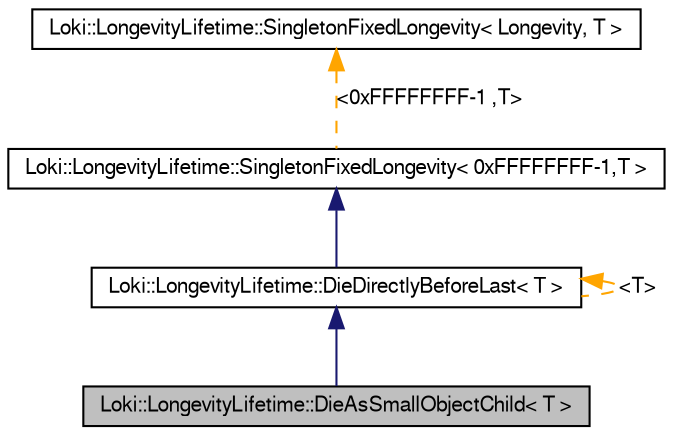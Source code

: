 digraph G
{
  bgcolor="transparent";
  edge [fontname="FreeSans",fontsize="10",labelfontname="FreeSans",labelfontsize="10"];
  node [fontname="FreeSans",fontsize="10",shape=record];
  Node1 [label="Loki::LongevityLifetime::DieAsSmallObjectChild\< T \>",height=0.2,width=0.4,color="black", fillcolor="grey75", style="filled" fontcolor="black"];
  Node2 -> Node1 [dir=back,color="midnightblue",fontsize="10",style="solid",fontname="FreeSans"];
  Node2 [label="Loki::LongevityLifetime::DieDirectlyBeforeLast\< T \>",height=0.2,width=0.4,color="black",URL="$a00047.html"];
  Node3 -> Node2 [dir=back,color="midnightblue",fontsize="10",style="solid",fontname="FreeSans"];
  Node3 [label="Loki::LongevityLifetime::SingletonFixedLongevity\< 0xFFFFFFFF-1,T \>",height=0.2,width=0.4,color="black",URL="$a00123.html"];
  Node4 -> Node3 [dir=back,color="orange",fontsize="10",style="dashed",label="\<0xFFFFFFFF-1 ,T\>",fontname="FreeSans"];
  Node4 [label="Loki::LongevityLifetime::SingletonFixedLongevity\< Longevity, T \>",height=0.2,width=0.4,color="black",URL="$a00123.html"];
  Node2 -> Node2 [dir=back,color="orange",fontsize="10",style="dashed",label="\<T\>",fontname="FreeSans"];
}
